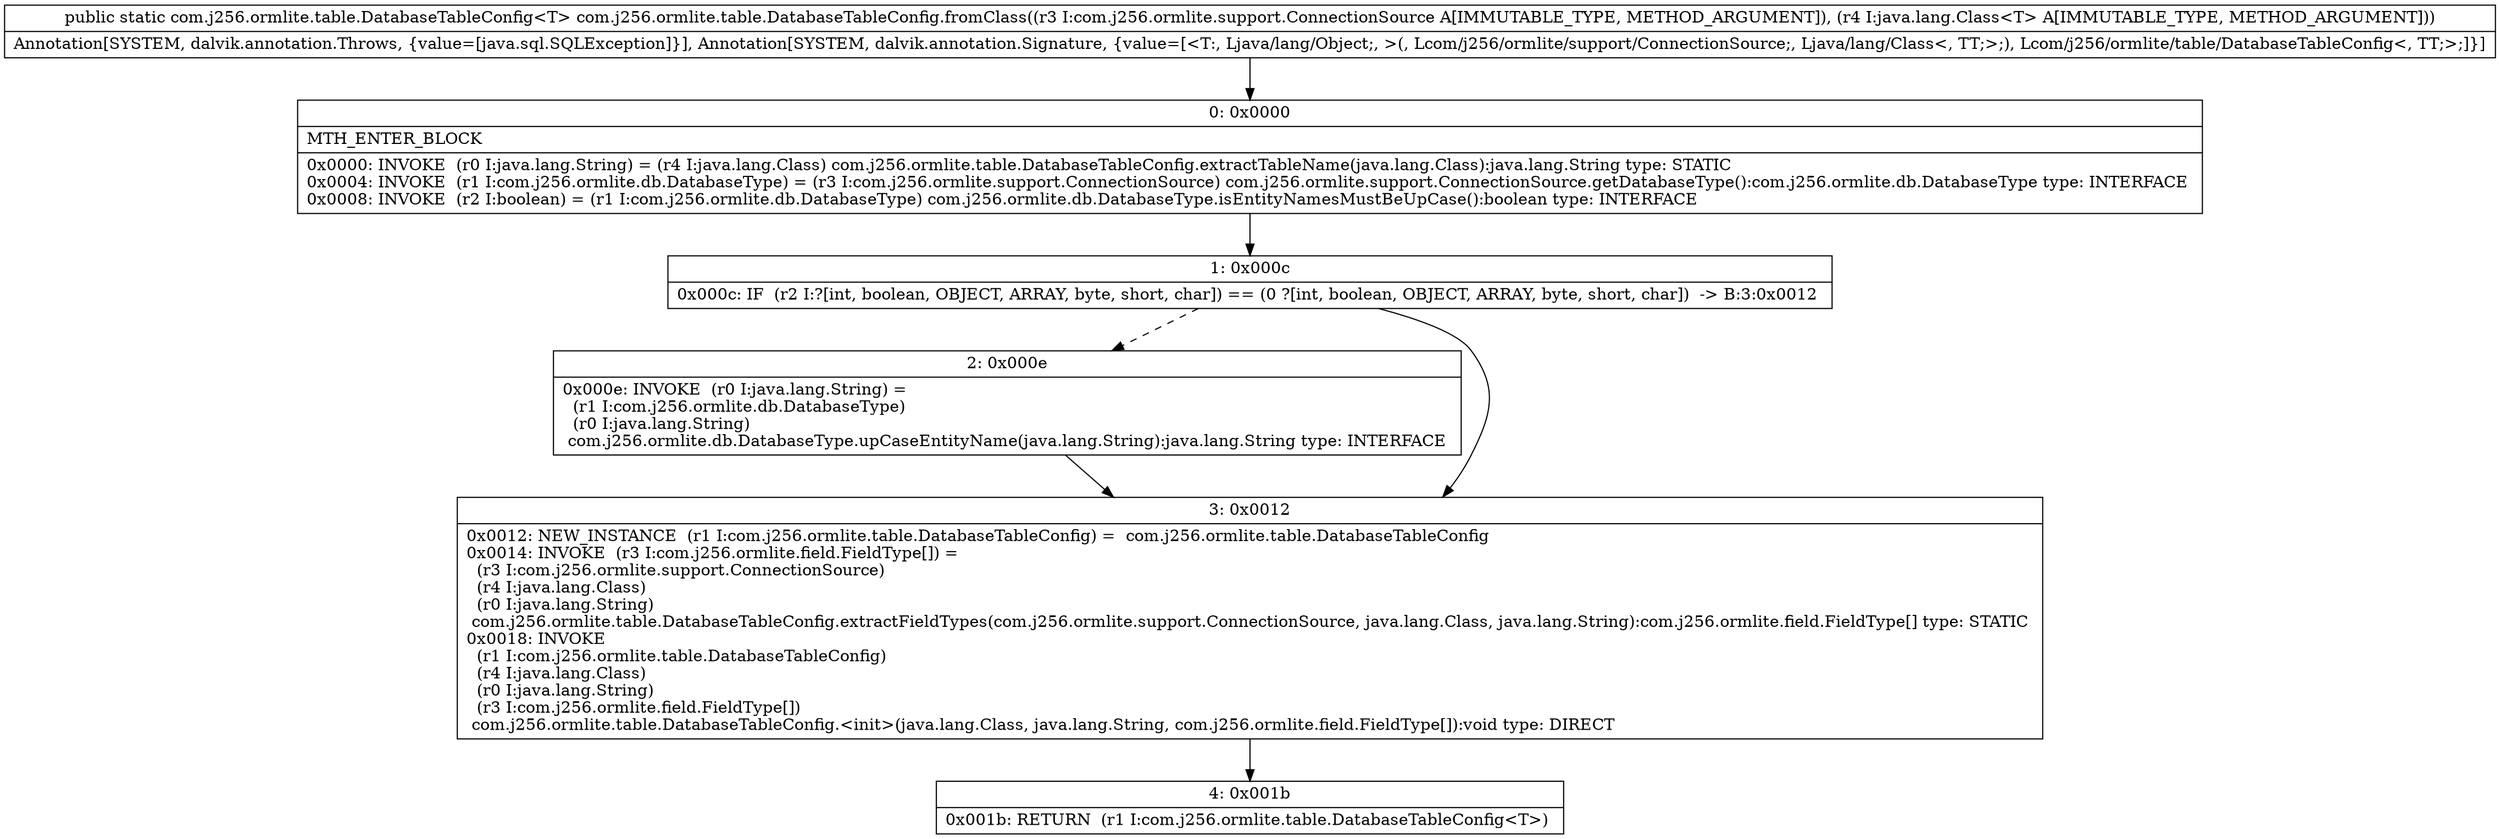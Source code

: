 digraph "CFG forcom.j256.ormlite.table.DatabaseTableConfig.fromClass(Lcom\/j256\/ormlite\/support\/ConnectionSource;Ljava\/lang\/Class;)Lcom\/j256\/ormlite\/table\/DatabaseTableConfig;" {
Node_0 [shape=record,label="{0\:\ 0x0000|MTH_ENTER_BLOCK\l|0x0000: INVOKE  (r0 I:java.lang.String) = (r4 I:java.lang.Class) com.j256.ormlite.table.DatabaseTableConfig.extractTableName(java.lang.Class):java.lang.String type: STATIC \l0x0004: INVOKE  (r1 I:com.j256.ormlite.db.DatabaseType) = (r3 I:com.j256.ormlite.support.ConnectionSource) com.j256.ormlite.support.ConnectionSource.getDatabaseType():com.j256.ormlite.db.DatabaseType type: INTERFACE \l0x0008: INVOKE  (r2 I:boolean) = (r1 I:com.j256.ormlite.db.DatabaseType) com.j256.ormlite.db.DatabaseType.isEntityNamesMustBeUpCase():boolean type: INTERFACE \l}"];
Node_1 [shape=record,label="{1\:\ 0x000c|0x000c: IF  (r2 I:?[int, boolean, OBJECT, ARRAY, byte, short, char]) == (0 ?[int, boolean, OBJECT, ARRAY, byte, short, char])  \-\> B:3:0x0012 \l}"];
Node_2 [shape=record,label="{2\:\ 0x000e|0x000e: INVOKE  (r0 I:java.lang.String) = \l  (r1 I:com.j256.ormlite.db.DatabaseType)\l  (r0 I:java.lang.String)\l com.j256.ormlite.db.DatabaseType.upCaseEntityName(java.lang.String):java.lang.String type: INTERFACE \l}"];
Node_3 [shape=record,label="{3\:\ 0x0012|0x0012: NEW_INSTANCE  (r1 I:com.j256.ormlite.table.DatabaseTableConfig) =  com.j256.ormlite.table.DatabaseTableConfig \l0x0014: INVOKE  (r3 I:com.j256.ormlite.field.FieldType[]) = \l  (r3 I:com.j256.ormlite.support.ConnectionSource)\l  (r4 I:java.lang.Class)\l  (r0 I:java.lang.String)\l com.j256.ormlite.table.DatabaseTableConfig.extractFieldTypes(com.j256.ormlite.support.ConnectionSource, java.lang.Class, java.lang.String):com.j256.ormlite.field.FieldType[] type: STATIC \l0x0018: INVOKE  \l  (r1 I:com.j256.ormlite.table.DatabaseTableConfig)\l  (r4 I:java.lang.Class)\l  (r0 I:java.lang.String)\l  (r3 I:com.j256.ormlite.field.FieldType[])\l com.j256.ormlite.table.DatabaseTableConfig.\<init\>(java.lang.Class, java.lang.String, com.j256.ormlite.field.FieldType[]):void type: DIRECT \l}"];
Node_4 [shape=record,label="{4\:\ 0x001b|0x001b: RETURN  (r1 I:com.j256.ormlite.table.DatabaseTableConfig\<T\>) \l}"];
MethodNode[shape=record,label="{public static com.j256.ormlite.table.DatabaseTableConfig\<T\> com.j256.ormlite.table.DatabaseTableConfig.fromClass((r3 I:com.j256.ormlite.support.ConnectionSource A[IMMUTABLE_TYPE, METHOD_ARGUMENT]), (r4 I:java.lang.Class\<T\> A[IMMUTABLE_TYPE, METHOD_ARGUMENT]))  | Annotation[SYSTEM, dalvik.annotation.Throws, \{value=[java.sql.SQLException]\}], Annotation[SYSTEM, dalvik.annotation.Signature, \{value=[\<T:, Ljava\/lang\/Object;, \>(, Lcom\/j256\/ormlite\/support\/ConnectionSource;, Ljava\/lang\/Class\<, TT;\>;), Lcom\/j256\/ormlite\/table\/DatabaseTableConfig\<, TT;\>;]\}]\l}"];
MethodNode -> Node_0;
Node_0 -> Node_1;
Node_1 -> Node_2[style=dashed];
Node_1 -> Node_3;
Node_2 -> Node_3;
Node_3 -> Node_4;
}


